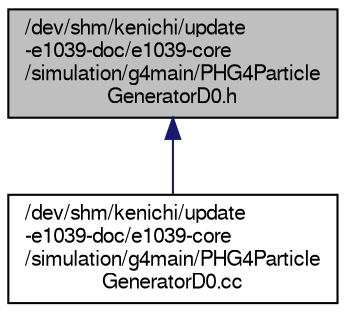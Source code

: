digraph "/dev/shm/kenichi/update-e1039-doc/e1039-core/simulation/g4main/PHG4ParticleGeneratorD0.h"
{
  bgcolor="transparent";
  edge [fontname="FreeSans",fontsize="10",labelfontname="FreeSans",labelfontsize="10"];
  node [fontname="FreeSans",fontsize="10",shape=record];
  Node1 [label="/dev/shm/kenichi/update\l-e1039-doc/e1039-core\l/simulation/g4main/PHG4Particle\lGeneratorD0.h",height=0.2,width=0.4,color="black", fillcolor="grey75", style="filled" fontcolor="black"];
  Node1 -> Node2 [dir="back",color="midnightblue",fontsize="10",style="solid",fontname="FreeSans"];
  Node2 [label="/dev/shm/kenichi/update\l-e1039-doc/e1039-core\l/simulation/g4main/PHG4Particle\lGeneratorD0.cc",height=0.2,width=0.4,color="black",URL="$d1/de0/PHG4ParticleGeneratorD0_8cc.html"];
}
